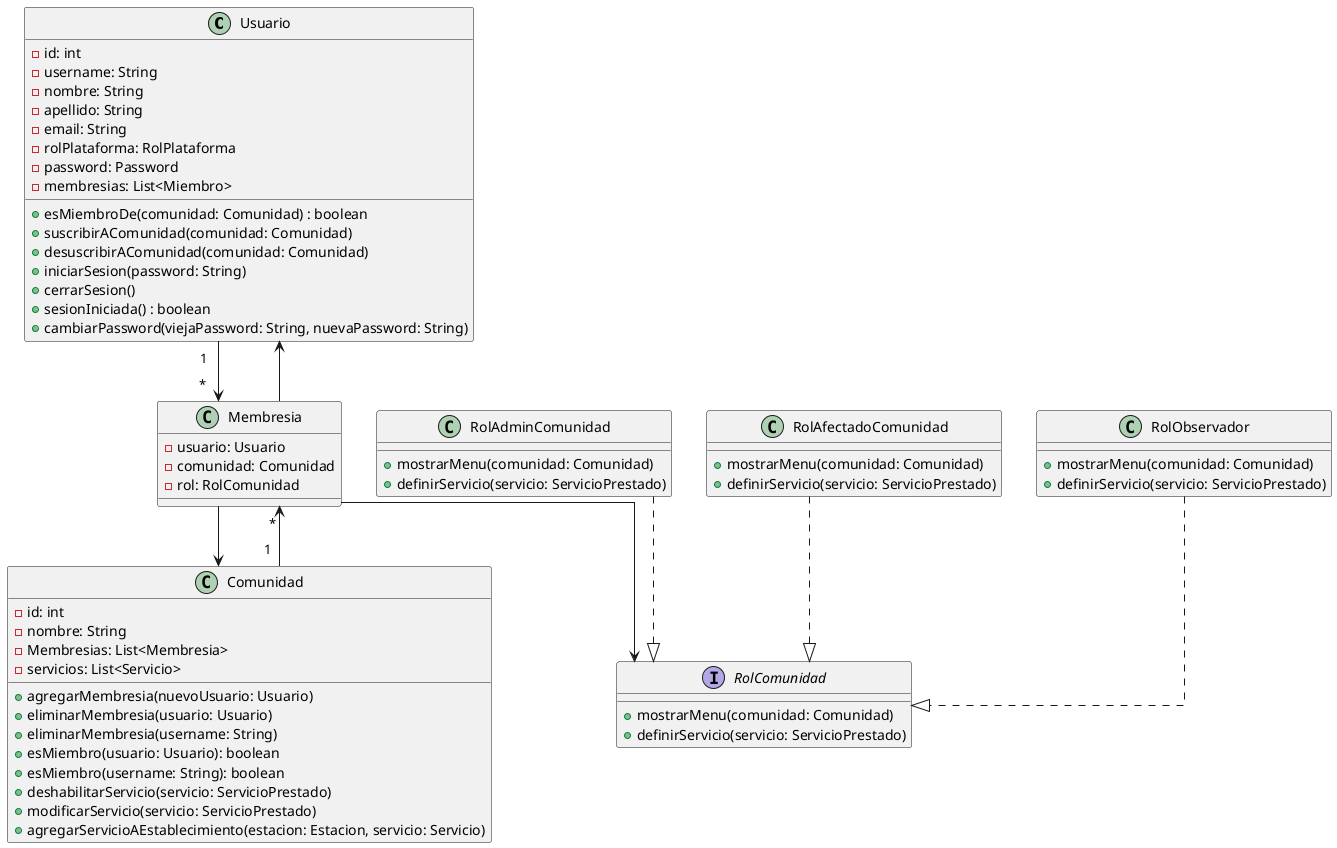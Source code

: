 @startuml Comunidad
skinparam linetype ortho

class Usuario{
    -id: int
    -username: String
    -nombre: String
    -apellido: String
    -email: String
    -rolPlataforma: RolPlataforma
    -password: Password
    -membresias: List<Miembro>

    + esMiembroDe(comunidad: Comunidad) : boolean
    + suscribirAComunidad(comunidad: Comunidad)
    + desuscribirAComunidad(comunidad: Comunidad)
    + iniciarSesion(password: String)
    + cerrarSesion()
    + sesionIniciada() : boolean
    + cambiarPassword(viejaPassword: String, nuevaPassword: String)
}



class Membresia{
    -usuario: Usuario
    -comunidad: Comunidad
    -rol: RolComunidad
}
!startsub Comunidad
class Comunidad{
    -id: int
    -nombre: String
    -Membresias: List<Membresia>
    -servicios: List<Servicio>

    +agregarMembresia(nuevoUsuario: Usuario)
    +eliminarMembresia(usuario: Usuario)
    +eliminarMembresia(username: String)
    +esMiembro(usuario: Usuario): boolean
    +esMiembro(username: String): boolean
    +deshabilitarServicio(servicio: ServicioPrestado)
    +modificarServicio(servicio: ServicioPrestado)
    +agregarServicioAEstablecimiento(estacion: Estacion, servicio: Servicio) 
    ' -------------- TODO cambiar de estacion a Establecimiento ---------------    
}
!endsub

interface RolComunidad{
    + mostrarMenu(comunidad: Comunidad)
    + definirServicio(servicio: ServicioPrestado)
}

class RolAdminComunidad {
    + mostrarMenu(comunidad: Comunidad)
    + definirServicio(servicio: ServicioPrestado)
}

class RolAfectadoComunidad {
    + mostrarMenu(comunidad: Comunidad)
    + definirServicio(servicio: ServicioPrestado)
}

class RolObservador {
    + mostrarMenu(comunidad: Comunidad)
    + definirServicio(servicio: ServicioPrestado)
}

/'HERENCIA'/


/'ASOCIACION'/

Usuario "1   " --> " *  " Membresia

Comunidad "1   " --> " *  " Membresia

Membresia --> Usuario
Membresia --> Comunidad
Membresia --> RolComunidad

RolAdminComunidad ..|> RolComunidad
RolAfectadoComunidad ..|> RolComunidad
RolObservador ..|> RolComunidad

/'IMPLEMENTS'/


/'CORRECCION DE LAYOUT'/


@enduml